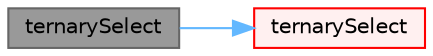 digraph "ternarySelect"
{
 // LATEX_PDF_SIZE
  bgcolor="transparent";
  edge [fontname=Helvetica,fontsize=10,labelfontname=Helvetica,labelfontsize=10];
  node [fontname=Helvetica,fontsize=10,shape=box,height=0.2,width=0.4];
  rankdir="LR";
  Node1 [id="Node000001",label="ternarySelect",height=0.2,width=0.4,color="gray40", fillcolor="grey60", style="filled", fontcolor="black",tooltip=" "];
  Node1 -> Node2 [id="edge1_Node000001_Node000002",color="steelblue1",style="solid",tooltip=" "];
  Node2 [id="Node000002",label="ternarySelect",height=0.2,width=0.4,color="red", fillcolor="#FFF0F0", style="filled",URL="$namespaceFoam_1_1FieldOps.html#a1df5b4742e1ee4ce56c4b0ef98ecc773",tooltip=" "];
}

